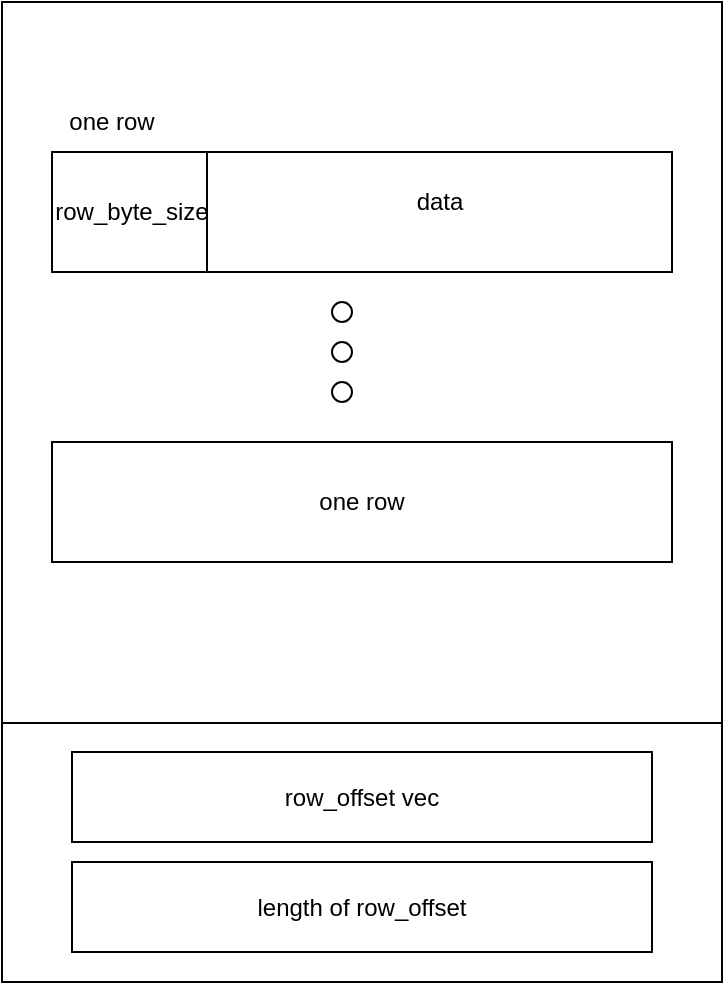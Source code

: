 <mxfile version="13.1.3" type="github"><diagram id="UU4NM2fWDo4VktWfeyfh" name="Page-1"><mxGraphModel dx="1038" dy="548" grid="1" gridSize="10" guides="1" tooltips="1" connect="1" arrows="1" fold="1" page="1" pageScale="1" pageWidth="827" pageHeight="1169" math="0" shadow="0"><root><mxCell id="0"/><mxCell id="1" parent="0"/><mxCell id="7lW2pcrHVF9dbwSNO-Ns-1" value="" style="rounded=0;whiteSpace=wrap;html=1;" vertex="1" parent="1"><mxGeometry x="195" y="210" width="360" height="490" as="geometry"/></mxCell><mxCell id="7lW2pcrHVF9dbwSNO-Ns-2" value="" style="rounded=0;whiteSpace=wrap;html=1;" vertex="1" parent="1"><mxGeometry x="220" y="285" width="310" height="60" as="geometry"/></mxCell><mxCell id="7lW2pcrHVF9dbwSNO-Ns-3" value="" style="endArrow=none;html=1;exitX=0;exitY=0.75;exitDx=0;exitDy=0;entryX=1;entryY=0.75;entryDx=0;entryDy=0;" edge="1" parent="1"><mxGeometry width="50" height="50" relative="1" as="geometry"><mxPoint x="195" y="570.5" as="sourcePoint"/><mxPoint x="555" y="570.5" as="targetPoint"/></mxGeometry></mxCell><mxCell id="7lW2pcrHVF9dbwSNO-Ns-4" value="" style="endArrow=none;html=1;entryX=0.25;entryY=0;entryDx=0;entryDy=0;exitX=0.25;exitY=1;exitDx=0;exitDy=0;" edge="1" parent="1" source="7lW2pcrHVF9dbwSNO-Ns-2" target="7lW2pcrHVF9dbwSNO-Ns-2"><mxGeometry width="50" height="50" relative="1" as="geometry"><mxPoint x="390" y="430" as="sourcePoint"/><mxPoint x="440" y="380" as="targetPoint"/></mxGeometry></mxCell><mxCell id="7lW2pcrHVF9dbwSNO-Ns-5" value="row_byte_size" style="text;html=1;strokeColor=none;fillColor=none;align=center;verticalAlign=middle;whiteSpace=wrap;rounded=0;" vertex="1" parent="1"><mxGeometry x="240" y="305" width="40" height="20" as="geometry"/></mxCell><mxCell id="7lW2pcrHVF9dbwSNO-Ns-6" value="data" style="text;html=1;strokeColor=none;fillColor=none;align=center;verticalAlign=middle;whiteSpace=wrap;rounded=0;" vertex="1" parent="1"><mxGeometry x="394" y="300" width="40" height="20" as="geometry"/></mxCell><mxCell id="7lW2pcrHVF9dbwSNO-Ns-7" value="one row" style="text;html=1;strokeColor=none;fillColor=none;align=center;verticalAlign=middle;whiteSpace=wrap;rounded=0;" vertex="1" parent="1"><mxGeometry x="220" y="260" width="60" height="20" as="geometry"/></mxCell><mxCell id="7lW2pcrHVF9dbwSNO-Ns-8" value="" style="ellipse;whiteSpace=wrap;html=1;aspect=fixed;" vertex="1" parent="1"><mxGeometry x="360" y="360" width="10" height="10" as="geometry"/></mxCell><mxCell id="7lW2pcrHVF9dbwSNO-Ns-9" value="" style="ellipse;whiteSpace=wrap;html=1;aspect=fixed;" vertex="1" parent="1"><mxGeometry x="360" y="380" width="10" height="10" as="geometry"/></mxCell><mxCell id="7lW2pcrHVF9dbwSNO-Ns-10" value="" style="ellipse;whiteSpace=wrap;html=1;aspect=fixed;" vertex="1" parent="1"><mxGeometry x="360" y="400" width="10" height="10" as="geometry"/></mxCell><mxCell id="7lW2pcrHVF9dbwSNO-Ns-11" value="row_offset vec" style="rounded=0;whiteSpace=wrap;html=1;" vertex="1" parent="1"><mxGeometry x="230" y="585" width="290" height="45" as="geometry"/></mxCell><mxCell id="7lW2pcrHVF9dbwSNO-Ns-12" value="length of row_offset" style="rounded=0;whiteSpace=wrap;html=1;" vertex="1" parent="1"><mxGeometry x="230" y="640" width="290" height="45" as="geometry"/></mxCell><mxCell id="7lW2pcrHVF9dbwSNO-Ns-13" value="one row" style="rounded=0;whiteSpace=wrap;html=1;" vertex="1" parent="1"><mxGeometry x="220" y="430" width="310" height="60" as="geometry"/></mxCell></root></mxGraphModel></diagram></mxfile>